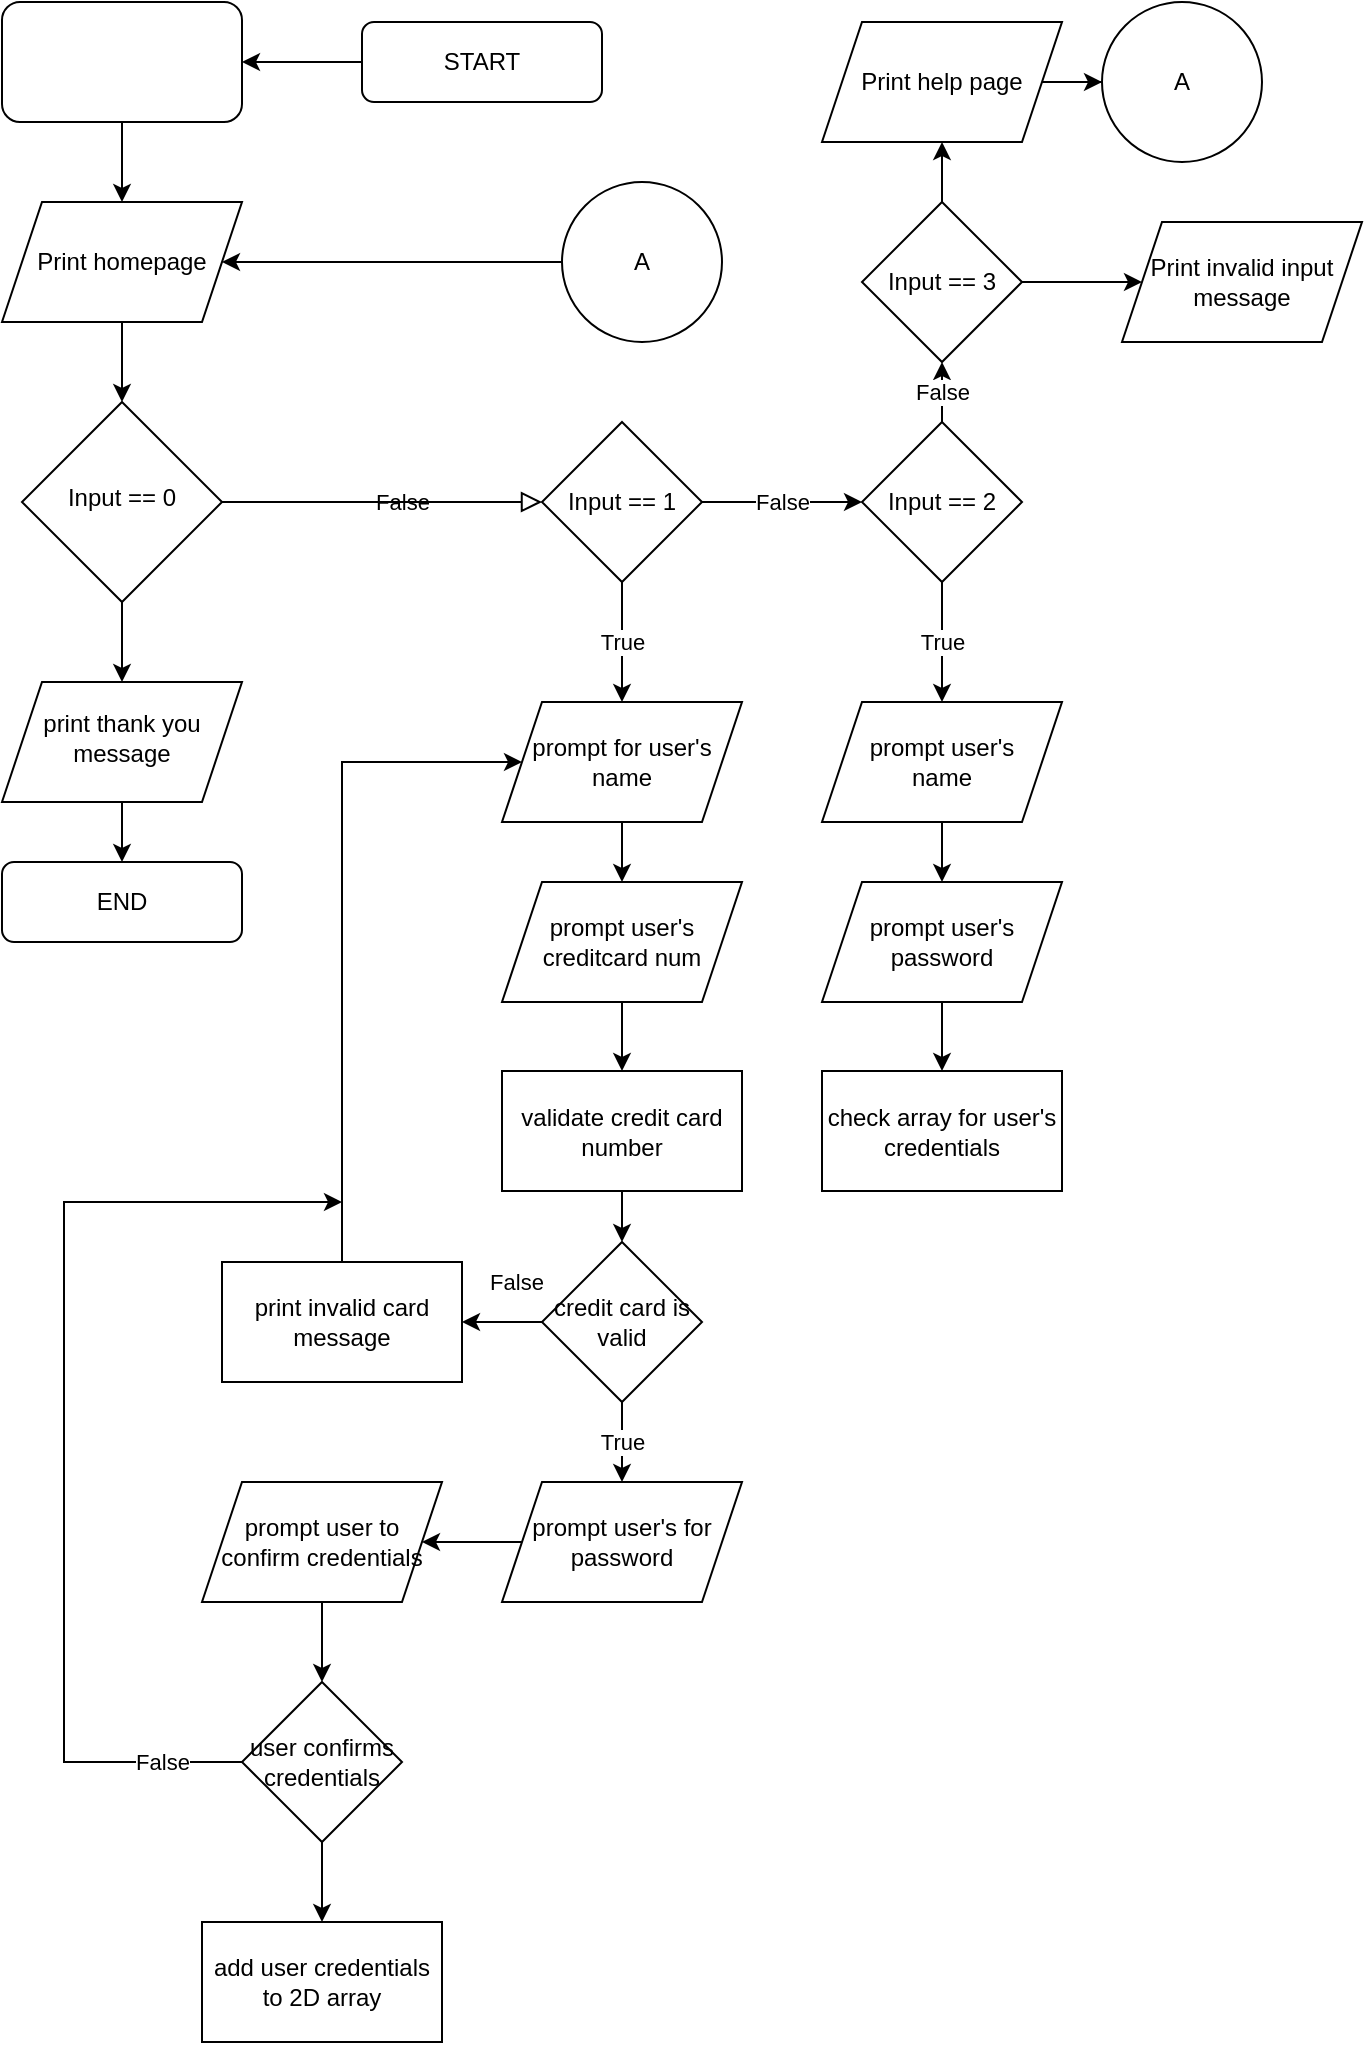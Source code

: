 <mxfile version="21.3.8" type="github">
  <diagram id="C5RBs43oDa-KdzZeNtuy" name="Page-1">
    <mxGraphModel dx="526" dy="790" grid="1" gridSize="10" guides="1" tooltips="1" connect="1" arrows="1" fold="1" page="1" pageScale="1" pageWidth="827" pageHeight="1169" math="0" shadow="0">
      <root>
        <mxCell id="WIyWlLk6GJQsqaUBKTNV-0" />
        <mxCell id="WIyWlLk6GJQsqaUBKTNV-1" parent="WIyWlLk6GJQsqaUBKTNV-0" />
        <mxCell id="pJbdp-igxGVZgu7KEz1X-67" value="" style="edgeStyle=orthogonalEdgeStyle;rounded=0;orthogonalLoop=1;jettySize=auto;html=1;" edge="1" parent="WIyWlLk6GJQsqaUBKTNV-1" source="WIyWlLk6GJQsqaUBKTNV-3" target="pJbdp-igxGVZgu7KEz1X-66">
          <mxGeometry relative="1" as="geometry" />
        </mxCell>
        <mxCell id="WIyWlLk6GJQsqaUBKTNV-3" value="START" style="rounded=1;whiteSpace=wrap;html=1;fontSize=12;glass=0;strokeWidth=1;shadow=0;" parent="WIyWlLk6GJQsqaUBKTNV-1" vertex="1">
          <mxGeometry x="260" y="30" width="120" height="40" as="geometry" />
        </mxCell>
        <mxCell id="WIyWlLk6GJQsqaUBKTNV-5" value="False" style="edgeStyle=orthogonalEdgeStyle;rounded=0;html=1;jettySize=auto;orthogonalLoop=1;fontSize=11;endArrow=block;endFill=0;endSize=8;strokeWidth=1;shadow=0;labelBackgroundColor=none;entryX=0;entryY=0.5;entryDx=0;entryDy=0;" parent="WIyWlLk6GJQsqaUBKTNV-1" source="WIyWlLk6GJQsqaUBKTNV-6" target="pJbdp-igxGVZgu7KEz1X-1" edge="1">
          <mxGeometry x="-0.005" y="-10" relative="1" as="geometry">
            <mxPoint x="10" y="-10" as="offset" />
            <mxPoint x="370" y="220" as="targetPoint" />
          </mxGeometry>
        </mxCell>
        <mxCell id="WIyWlLk6GJQsqaUBKTNV-11" value="END" style="rounded=1;whiteSpace=wrap;html=1;fontSize=12;glass=0;strokeWidth=1;shadow=0;" parent="WIyWlLk6GJQsqaUBKTNV-1" vertex="1">
          <mxGeometry x="80" y="450" width="120" height="40" as="geometry" />
        </mxCell>
        <mxCell id="pJbdp-igxGVZgu7KEz1X-10" value="False" style="edgeStyle=orthogonalEdgeStyle;rounded=0;orthogonalLoop=1;jettySize=auto;html=1;" edge="1" parent="WIyWlLk6GJQsqaUBKTNV-1" source="pJbdp-igxGVZgu7KEz1X-0" target="pJbdp-igxGVZgu7KEz1X-9">
          <mxGeometry relative="1" as="geometry" />
        </mxCell>
        <mxCell id="pJbdp-igxGVZgu7KEz1X-36" value="True" style="edgeStyle=orthogonalEdgeStyle;rounded=0;orthogonalLoop=1;jettySize=auto;html=1;" edge="1" parent="WIyWlLk6GJQsqaUBKTNV-1" source="pJbdp-igxGVZgu7KEz1X-0" target="pJbdp-igxGVZgu7KEz1X-34">
          <mxGeometry relative="1" as="geometry" />
        </mxCell>
        <mxCell id="pJbdp-igxGVZgu7KEz1X-0" value="Input == 2" style="rhombus;whiteSpace=wrap;html=1;" vertex="1" parent="WIyWlLk6GJQsqaUBKTNV-1">
          <mxGeometry x="510" y="230" width="80" height="80" as="geometry" />
        </mxCell>
        <mxCell id="pJbdp-igxGVZgu7KEz1X-5" value="False" style="edgeStyle=orthogonalEdgeStyle;rounded=0;orthogonalLoop=1;jettySize=auto;html=1;" edge="1" parent="WIyWlLk6GJQsqaUBKTNV-1" source="pJbdp-igxGVZgu7KEz1X-1" target="pJbdp-igxGVZgu7KEz1X-0">
          <mxGeometry relative="1" as="geometry" />
        </mxCell>
        <mxCell id="pJbdp-igxGVZgu7KEz1X-35" value="True" style="edgeStyle=orthogonalEdgeStyle;rounded=0;orthogonalLoop=1;jettySize=auto;html=1;" edge="1" parent="WIyWlLk6GJQsqaUBKTNV-1" source="pJbdp-igxGVZgu7KEz1X-1" target="pJbdp-igxGVZgu7KEz1X-33">
          <mxGeometry relative="1" as="geometry" />
        </mxCell>
        <mxCell id="pJbdp-igxGVZgu7KEz1X-1" value="Input == 1" style="rhombus;whiteSpace=wrap;html=1;" vertex="1" parent="WIyWlLk6GJQsqaUBKTNV-1">
          <mxGeometry x="350" y="230" width="80" height="80" as="geometry" />
        </mxCell>
        <mxCell id="pJbdp-igxGVZgu7KEz1X-32" value="" style="edgeStyle=orthogonalEdgeStyle;rounded=0;orthogonalLoop=1;jettySize=auto;html=1;" edge="1" parent="WIyWlLk6GJQsqaUBKTNV-1" source="pJbdp-igxGVZgu7KEz1X-9" target="pJbdp-igxGVZgu7KEz1X-28">
          <mxGeometry relative="1" as="geometry" />
        </mxCell>
        <mxCell id="pJbdp-igxGVZgu7KEz1X-38" value="" style="edgeStyle=orthogonalEdgeStyle;rounded=0;orthogonalLoop=1;jettySize=auto;html=1;" edge="1" parent="WIyWlLk6GJQsqaUBKTNV-1" source="pJbdp-igxGVZgu7KEz1X-9" target="pJbdp-igxGVZgu7KEz1X-37">
          <mxGeometry relative="1" as="geometry" />
        </mxCell>
        <mxCell id="pJbdp-igxGVZgu7KEz1X-9" value="Input == 3" style="rhombus;whiteSpace=wrap;html=1;" vertex="1" parent="WIyWlLk6GJQsqaUBKTNV-1">
          <mxGeometry x="510" y="120" width="80" height="80" as="geometry" />
        </mxCell>
        <mxCell id="pJbdp-igxGVZgu7KEz1X-15" value="A" style="ellipse;whiteSpace=wrap;html=1;" vertex="1" parent="WIyWlLk6GJQsqaUBKTNV-1">
          <mxGeometry x="630" y="20" width="80" height="80" as="geometry" />
        </mxCell>
        <mxCell id="pJbdp-igxGVZgu7KEz1X-26" value="" style="edgeStyle=orthogonalEdgeStyle;rounded=0;orthogonalLoop=1;jettySize=auto;html=1;" edge="1" parent="WIyWlLk6GJQsqaUBKTNV-1" source="pJbdp-igxGVZgu7KEz1X-21" target="pJbdp-igxGVZgu7KEz1X-24">
          <mxGeometry relative="1" as="geometry" />
        </mxCell>
        <mxCell id="pJbdp-igxGVZgu7KEz1X-21" value="A" style="ellipse;whiteSpace=wrap;html=1;aspect=fixed;" vertex="1" parent="WIyWlLk6GJQsqaUBKTNV-1">
          <mxGeometry x="360" y="110" width="80" height="80" as="geometry" />
        </mxCell>
        <mxCell id="pJbdp-igxGVZgu7KEz1X-27" value="" style="edgeStyle=orthogonalEdgeStyle;rounded=0;orthogonalLoop=1;jettySize=auto;html=1;" edge="1" parent="WIyWlLk6GJQsqaUBKTNV-1" source="pJbdp-igxGVZgu7KEz1X-24" target="WIyWlLk6GJQsqaUBKTNV-6">
          <mxGeometry relative="1" as="geometry" />
        </mxCell>
        <mxCell id="pJbdp-igxGVZgu7KEz1X-24" value="Print homepage" style="shape=parallelogram;perimeter=parallelogramPerimeter;whiteSpace=wrap;html=1;fixedSize=1;" vertex="1" parent="WIyWlLk6GJQsqaUBKTNV-1">
          <mxGeometry x="80" y="120" width="120" height="60" as="geometry" />
        </mxCell>
        <mxCell id="pJbdp-igxGVZgu7KEz1X-30" value="" style="edgeStyle=orthogonalEdgeStyle;rounded=0;orthogonalLoop=1;jettySize=auto;html=1;" edge="1" parent="WIyWlLk6GJQsqaUBKTNV-1" source="pJbdp-igxGVZgu7KEz1X-28" target="pJbdp-igxGVZgu7KEz1X-15">
          <mxGeometry relative="1" as="geometry" />
        </mxCell>
        <mxCell id="pJbdp-igxGVZgu7KEz1X-28" value="Print help page" style="shape=parallelogram;perimeter=parallelogramPerimeter;whiteSpace=wrap;html=1;fixedSize=1;" vertex="1" parent="WIyWlLk6GJQsqaUBKTNV-1">
          <mxGeometry x="490" y="30" width="120" height="60" as="geometry" />
        </mxCell>
        <mxCell id="pJbdp-igxGVZgu7KEz1X-40" value="" style="edgeStyle=orthogonalEdgeStyle;rounded=0;orthogonalLoop=1;jettySize=auto;html=1;" edge="1" parent="WIyWlLk6GJQsqaUBKTNV-1" source="pJbdp-igxGVZgu7KEz1X-33" target="pJbdp-igxGVZgu7KEz1X-39">
          <mxGeometry relative="1" as="geometry" />
        </mxCell>
        <mxCell id="pJbdp-igxGVZgu7KEz1X-33" value="prompt for user&#39;s&lt;br&gt;name" style="shape=parallelogram;perimeter=parallelogramPerimeter;whiteSpace=wrap;html=1;fixedSize=1;" vertex="1" parent="WIyWlLk6GJQsqaUBKTNV-1">
          <mxGeometry x="330" y="370" width="120" height="60" as="geometry" />
        </mxCell>
        <mxCell id="pJbdp-igxGVZgu7KEz1X-43" value="" style="edgeStyle=orthogonalEdgeStyle;rounded=0;orthogonalLoop=1;jettySize=auto;html=1;" edge="1" parent="WIyWlLk6GJQsqaUBKTNV-1" source="pJbdp-igxGVZgu7KEz1X-34" target="pJbdp-igxGVZgu7KEz1X-42">
          <mxGeometry relative="1" as="geometry" />
        </mxCell>
        <mxCell id="pJbdp-igxGVZgu7KEz1X-34" value="prompt user&#39;s&lt;br&gt;name" style="shape=parallelogram;perimeter=parallelogramPerimeter;whiteSpace=wrap;html=1;fixedSize=1;" vertex="1" parent="WIyWlLk6GJQsqaUBKTNV-1">
          <mxGeometry x="490" y="370" width="120" height="60" as="geometry" />
        </mxCell>
        <mxCell id="pJbdp-igxGVZgu7KEz1X-37" value="Print invalid input message" style="shape=parallelogram;perimeter=parallelogramPerimeter;whiteSpace=wrap;html=1;fixedSize=1;" vertex="1" parent="WIyWlLk6GJQsqaUBKTNV-1">
          <mxGeometry x="640" y="130" width="120" height="60" as="geometry" />
        </mxCell>
        <mxCell id="pJbdp-igxGVZgu7KEz1X-45" value="" style="edgeStyle=orthogonalEdgeStyle;rounded=0;orthogonalLoop=1;jettySize=auto;html=1;" edge="1" parent="WIyWlLk6GJQsqaUBKTNV-1" source="pJbdp-igxGVZgu7KEz1X-39" target="pJbdp-igxGVZgu7KEz1X-44">
          <mxGeometry relative="1" as="geometry" />
        </mxCell>
        <mxCell id="pJbdp-igxGVZgu7KEz1X-39" value="prompt user&#39;s&lt;br&gt;creditcard num" style="shape=parallelogram;perimeter=parallelogramPerimeter;whiteSpace=wrap;html=1;fixedSize=1;" vertex="1" parent="WIyWlLk6GJQsqaUBKTNV-1">
          <mxGeometry x="330" y="460" width="120" height="60" as="geometry" />
        </mxCell>
        <mxCell id="pJbdp-igxGVZgu7KEz1X-47" value="" style="edgeStyle=orthogonalEdgeStyle;rounded=0;orthogonalLoop=1;jettySize=auto;html=1;" edge="1" parent="WIyWlLk6GJQsqaUBKTNV-1" source="pJbdp-igxGVZgu7KEz1X-42" target="pJbdp-igxGVZgu7KEz1X-46">
          <mxGeometry relative="1" as="geometry" />
        </mxCell>
        <mxCell id="pJbdp-igxGVZgu7KEz1X-42" value="prompt user&#39;s&lt;br&gt;password" style="shape=parallelogram;perimeter=parallelogramPerimeter;whiteSpace=wrap;html=1;fixedSize=1;" vertex="1" parent="WIyWlLk6GJQsqaUBKTNV-1">
          <mxGeometry x="490" y="460" width="120" height="60" as="geometry" />
        </mxCell>
        <mxCell id="pJbdp-igxGVZgu7KEz1X-49" value="" style="edgeStyle=orthogonalEdgeStyle;rounded=0;orthogonalLoop=1;jettySize=auto;html=1;" edge="1" parent="WIyWlLk6GJQsqaUBKTNV-1" source="pJbdp-igxGVZgu7KEz1X-44" target="pJbdp-igxGVZgu7KEz1X-48">
          <mxGeometry relative="1" as="geometry" />
        </mxCell>
        <mxCell id="pJbdp-igxGVZgu7KEz1X-44" value="validate credit card number" style="whiteSpace=wrap;html=1;" vertex="1" parent="WIyWlLk6GJQsqaUBKTNV-1">
          <mxGeometry x="330" y="554.5" width="120" height="60" as="geometry" />
        </mxCell>
        <mxCell id="pJbdp-igxGVZgu7KEz1X-46" value="check array for user&#39;s credentials" style="whiteSpace=wrap;html=1;" vertex="1" parent="WIyWlLk6GJQsqaUBKTNV-1">
          <mxGeometry x="490" y="554.5" width="120" height="60" as="geometry" />
        </mxCell>
        <mxCell id="pJbdp-igxGVZgu7KEz1X-51" value="False" style="edgeStyle=orthogonalEdgeStyle;rounded=0;orthogonalLoop=1;jettySize=auto;html=1;" edge="1" parent="WIyWlLk6GJQsqaUBKTNV-1" source="pJbdp-igxGVZgu7KEz1X-48" target="pJbdp-igxGVZgu7KEz1X-50">
          <mxGeometry x="-0.333" y="-20" relative="1" as="geometry">
            <mxPoint as="offset" />
          </mxGeometry>
        </mxCell>
        <mxCell id="pJbdp-igxGVZgu7KEz1X-56" value="True" style="edgeStyle=orthogonalEdgeStyle;rounded=0;orthogonalLoop=1;jettySize=auto;html=1;" edge="1" parent="WIyWlLk6GJQsqaUBKTNV-1" source="pJbdp-igxGVZgu7KEz1X-48" target="pJbdp-igxGVZgu7KEz1X-55">
          <mxGeometry relative="1" as="geometry" />
        </mxCell>
        <mxCell id="pJbdp-igxGVZgu7KEz1X-48" value="credit card is valid" style="rhombus;whiteSpace=wrap;html=1;" vertex="1" parent="WIyWlLk6GJQsqaUBKTNV-1">
          <mxGeometry x="350" y="640" width="80" height="80" as="geometry" />
        </mxCell>
        <mxCell id="pJbdp-igxGVZgu7KEz1X-52" style="edgeStyle=orthogonalEdgeStyle;rounded=0;orthogonalLoop=1;jettySize=auto;html=1;exitX=0.5;exitY=0;exitDx=0;exitDy=0;" edge="1" parent="WIyWlLk6GJQsqaUBKTNV-1" source="pJbdp-igxGVZgu7KEz1X-50" target="pJbdp-igxGVZgu7KEz1X-33">
          <mxGeometry relative="1" as="geometry">
            <mxPoint x="260" y="390" as="targetPoint" />
            <Array as="points">
              <mxPoint x="250" y="400" />
            </Array>
          </mxGeometry>
        </mxCell>
        <mxCell id="pJbdp-igxGVZgu7KEz1X-50" value="print invalid card message" style="whiteSpace=wrap;html=1;" vertex="1" parent="WIyWlLk6GJQsqaUBKTNV-1">
          <mxGeometry x="190" y="650" width="120" height="60" as="geometry" />
        </mxCell>
        <mxCell id="pJbdp-igxGVZgu7KEz1X-70" value="" style="edgeStyle=orthogonalEdgeStyle;rounded=0;orthogonalLoop=1;jettySize=auto;html=1;" edge="1" parent="WIyWlLk6GJQsqaUBKTNV-1" source="WIyWlLk6GJQsqaUBKTNV-6" target="pJbdp-igxGVZgu7KEz1X-69">
          <mxGeometry relative="1" as="geometry" />
        </mxCell>
        <mxCell id="WIyWlLk6GJQsqaUBKTNV-6" value="Input == 0" style="rhombus;whiteSpace=wrap;html=1;shadow=0;fontFamily=Helvetica;fontSize=12;align=center;strokeWidth=1;spacing=6;spacingTop=-4;" parent="WIyWlLk6GJQsqaUBKTNV-1" vertex="1">
          <mxGeometry x="90" y="220" width="100" height="100" as="geometry" />
        </mxCell>
        <mxCell id="pJbdp-igxGVZgu7KEz1X-58" value="" style="edgeStyle=orthogonalEdgeStyle;rounded=0;orthogonalLoop=1;jettySize=auto;html=1;" edge="1" parent="WIyWlLk6GJQsqaUBKTNV-1" source="pJbdp-igxGVZgu7KEz1X-55" target="pJbdp-igxGVZgu7KEz1X-57">
          <mxGeometry relative="1" as="geometry" />
        </mxCell>
        <mxCell id="pJbdp-igxGVZgu7KEz1X-55" value="prompt user&#39;s for password" style="shape=parallelogram;perimeter=parallelogramPerimeter;whiteSpace=wrap;html=1;fixedSize=1;" vertex="1" parent="WIyWlLk6GJQsqaUBKTNV-1">
          <mxGeometry x="330" y="760" width="120" height="60" as="geometry" />
        </mxCell>
        <mxCell id="pJbdp-igxGVZgu7KEz1X-60" value="" style="edgeStyle=orthogonalEdgeStyle;rounded=0;orthogonalLoop=1;jettySize=auto;html=1;" edge="1" parent="WIyWlLk6GJQsqaUBKTNV-1" source="pJbdp-igxGVZgu7KEz1X-57" target="pJbdp-igxGVZgu7KEz1X-59">
          <mxGeometry relative="1" as="geometry" />
        </mxCell>
        <mxCell id="pJbdp-igxGVZgu7KEz1X-57" value="prompt user to confirm credentials" style="shape=parallelogram;perimeter=parallelogramPerimeter;whiteSpace=wrap;html=1;fixedSize=1;" vertex="1" parent="WIyWlLk6GJQsqaUBKTNV-1">
          <mxGeometry x="180" y="760" width="120" height="60" as="geometry" />
        </mxCell>
        <mxCell id="pJbdp-igxGVZgu7KEz1X-61" value="False" style="edgeStyle=orthogonalEdgeStyle;rounded=0;orthogonalLoop=1;jettySize=auto;html=1;exitX=0;exitY=0.5;exitDx=0;exitDy=0;" edge="1" parent="WIyWlLk6GJQsqaUBKTNV-1" source="pJbdp-igxGVZgu7KEz1X-59">
          <mxGeometry x="-0.843" relative="1" as="geometry">
            <mxPoint x="250" y="620" as="targetPoint" />
            <Array as="points">
              <mxPoint x="111" y="900" />
              <mxPoint x="111" y="620" />
              <mxPoint x="220" y="620" />
            </Array>
            <mxPoint as="offset" />
          </mxGeometry>
        </mxCell>
        <mxCell id="pJbdp-igxGVZgu7KEz1X-64" value="" style="edgeStyle=orthogonalEdgeStyle;rounded=0;orthogonalLoop=1;jettySize=auto;html=1;" edge="1" parent="WIyWlLk6GJQsqaUBKTNV-1" source="pJbdp-igxGVZgu7KEz1X-59" target="pJbdp-igxGVZgu7KEz1X-63">
          <mxGeometry relative="1" as="geometry" />
        </mxCell>
        <mxCell id="pJbdp-igxGVZgu7KEz1X-59" value="user confirms credentials" style="rhombus;whiteSpace=wrap;html=1;" vertex="1" parent="WIyWlLk6GJQsqaUBKTNV-1">
          <mxGeometry x="200" y="860" width="80" height="80" as="geometry" />
        </mxCell>
        <mxCell id="pJbdp-igxGVZgu7KEz1X-63" value="add user credentials to 2D array" style="whiteSpace=wrap;html=1;" vertex="1" parent="WIyWlLk6GJQsqaUBKTNV-1">
          <mxGeometry x="180" y="980" width="120" height="60" as="geometry" />
        </mxCell>
        <mxCell id="pJbdp-igxGVZgu7KEz1X-68" value="" style="edgeStyle=orthogonalEdgeStyle;rounded=0;orthogonalLoop=1;jettySize=auto;html=1;" edge="1" parent="WIyWlLk6GJQsqaUBKTNV-1" source="pJbdp-igxGVZgu7KEz1X-66" target="pJbdp-igxGVZgu7KEz1X-24">
          <mxGeometry relative="1" as="geometry" />
        </mxCell>
        <mxCell id="pJbdp-igxGVZgu7KEz1X-66" value="" style="whiteSpace=wrap;html=1;rounded=1;glass=0;strokeWidth=1;shadow=0;" vertex="1" parent="WIyWlLk6GJQsqaUBKTNV-1">
          <mxGeometry x="80" y="20" width="120" height="60" as="geometry" />
        </mxCell>
        <mxCell id="pJbdp-igxGVZgu7KEz1X-71" value="" style="edgeStyle=orthogonalEdgeStyle;rounded=0;orthogonalLoop=1;jettySize=auto;html=1;" edge="1" parent="WIyWlLk6GJQsqaUBKTNV-1" source="pJbdp-igxGVZgu7KEz1X-69" target="WIyWlLk6GJQsqaUBKTNV-11">
          <mxGeometry relative="1" as="geometry" />
        </mxCell>
        <mxCell id="pJbdp-igxGVZgu7KEz1X-69" value="print thank you message" style="shape=parallelogram;perimeter=parallelogramPerimeter;whiteSpace=wrap;html=1;fixedSize=1;shadow=0;strokeWidth=1;spacing=6;spacingTop=-4;" vertex="1" parent="WIyWlLk6GJQsqaUBKTNV-1">
          <mxGeometry x="80" y="360" width="120" height="60" as="geometry" />
        </mxCell>
      </root>
    </mxGraphModel>
  </diagram>
</mxfile>
